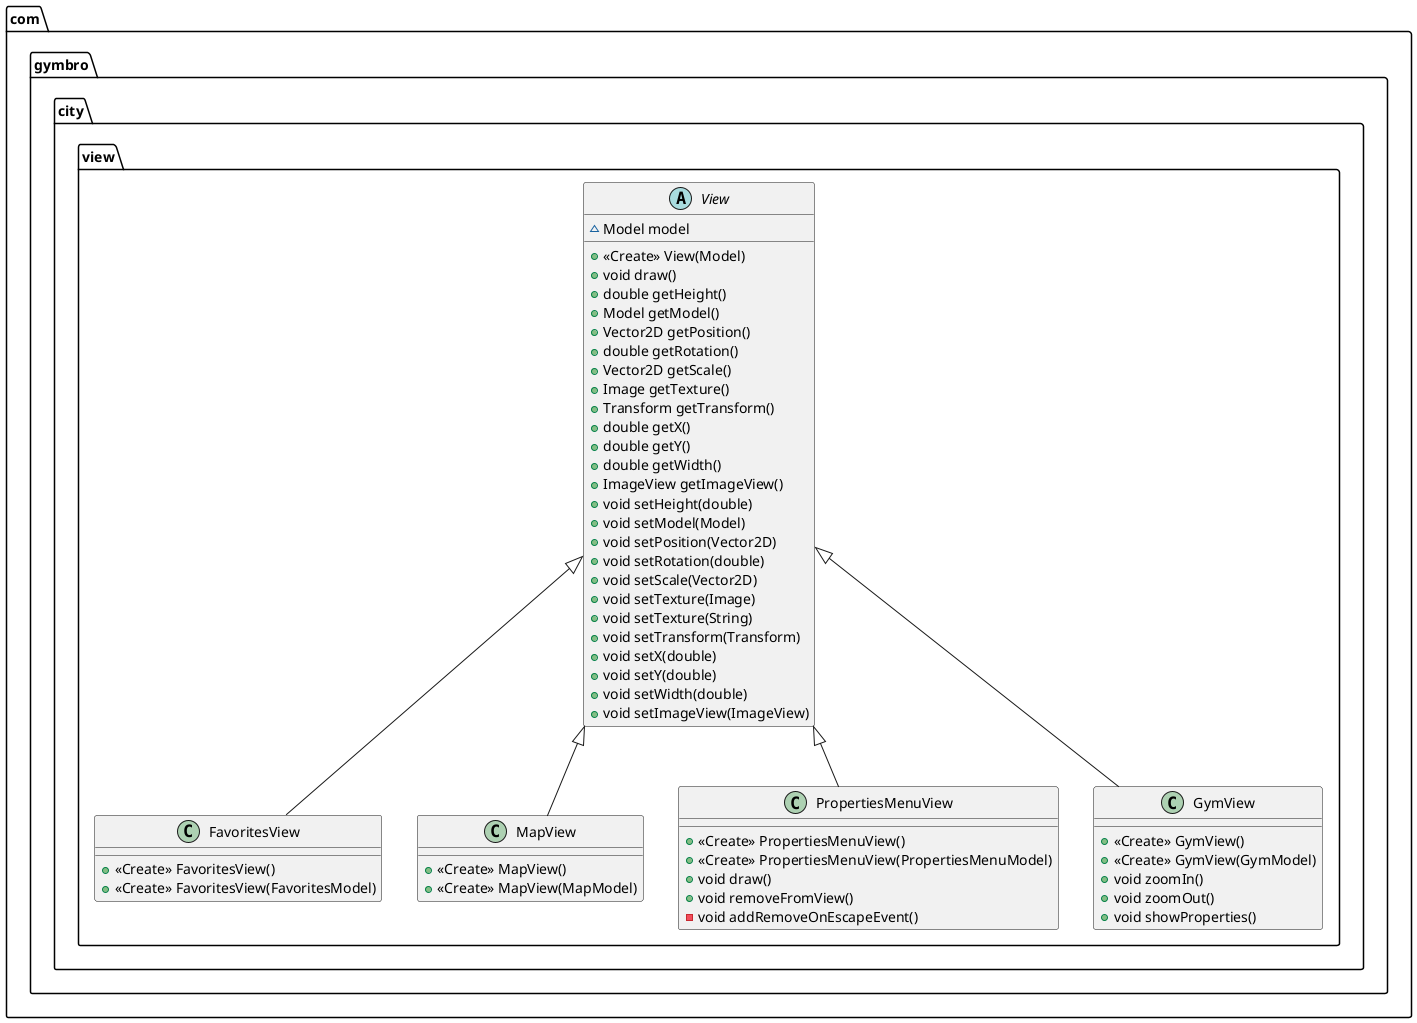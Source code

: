 @startuml
class com.gymbro.city.view.FavoritesView {
+ <<Create>> FavoritesView()
+ <<Create>> FavoritesView(FavoritesModel)
}
class com.gymbro.city.view.MapView {
+ <<Create>> MapView()
+ <<Create>> MapView(MapModel)
}
class com.gymbro.city.view.PropertiesMenuView {
+ <<Create>> PropertiesMenuView()
+ <<Create>> PropertiesMenuView(PropertiesMenuModel)
+ void draw()
+ void removeFromView()
- void addRemoveOnEscapeEvent()
}
class com.gymbro.city.view.GymView {
+ <<Create>> GymView()
+ <<Create>> GymView(GymModel)
+ void zoomIn()
+ void zoomOut()
+ void showProperties()
}
abstract class com.gymbro.city.view.View {
~ Model model
+ <<Create>> View(Model)
+ void draw()
+ double getHeight()
+ Model getModel()
+ Vector2D getPosition()
+ double getRotation()
+ Vector2D getScale()
+ Image getTexture()
+ Transform getTransform()
+ double getX()
+ double getY()
+ double getWidth()
+ ImageView getImageView()
+ void setHeight(double)
+ void setModel(Model)
+ void setPosition(Vector2D)
+ void setRotation(double)
+ void setScale(Vector2D)
+ void setTexture(Image)
+ void setTexture(String)
+ void setTransform(Transform)
+ void setX(double)
+ void setY(double)
+ void setWidth(double)
+ void setImageView(ImageView)
}

com.gymbro.city.view.View <|-- com.gymbro.city.view.MapView
com.gymbro.city.view.View <|-- com.gymbro.city.view.FavoritesView
com.gymbro.city.view.View <|-- com.gymbro.city.view.GymView
com.gymbro.city.view.View <|-- com.gymbro.city.view.PropertiesMenuView
@enduml